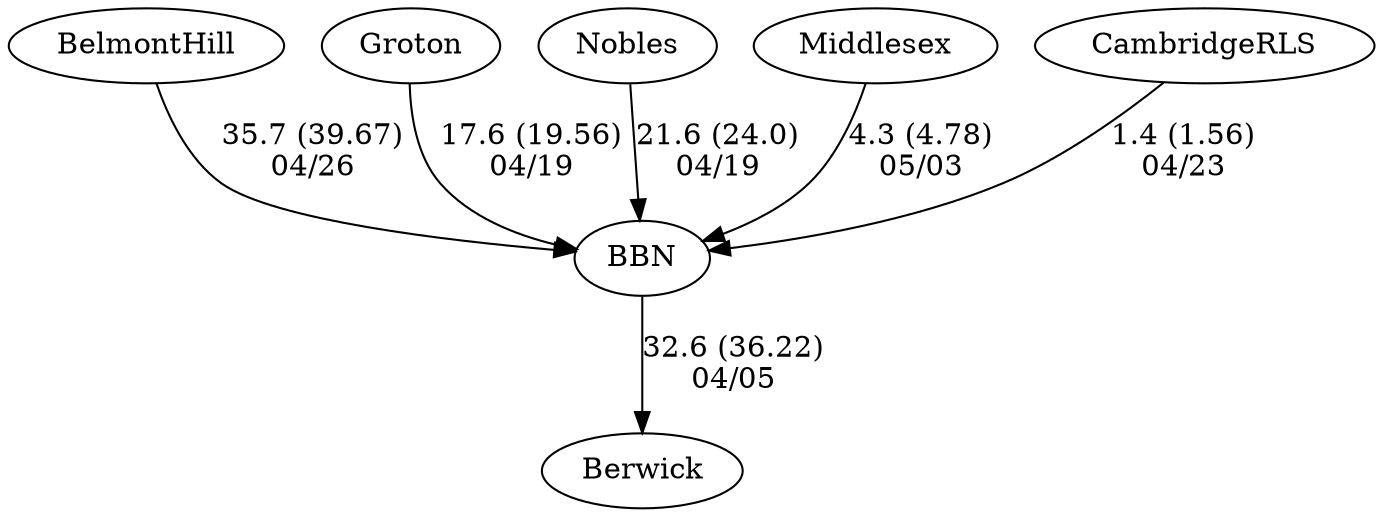 digraph boys2foursBBN {BelmontHill [URL="boys2foursBBNBelmontHill.html"];Groton [URL="boys2foursBBNGroton.html"];Nobles [URL="boys2foursBBNNobles.html"];Middlesex [URL="boys2foursBBNMiddlesex.html"];CambridgeRLS [URL="boys2foursBBNCambridgeRLS.html"];Berwick [URL="boys2foursBBNBerwick.html"];BBN [URL="boys2foursBBNBBN.html"];BBN -> Berwick[label="32.6 (36.22)
04/05", weight="68", tooltip="NEIRA Boys & Girls Fours,BB&N vs. Berwick Academy			
Distance: 1350 Conditions: Overall very good conditions and flat water. Very slight cross wind but consistent for all races. Thanks to Berwick for making the trip!
None", URL="https://www.row2k.com/results/resultspage.cfm?UID=CE456225129ACDB361E1BEAB29CB57A4&cat=5", random="random"]; 
Nobles -> BBN[label="21.6 (24.0)
04/19", weight="79", tooltip="NEIRA Boys & Girls Fours,BB&N, Nobles and Groton			
Distance: 1350 Conditions: Moderate crosswind at the start growing stronger throughout the course. Comments: 5th and 6th boats often started 1-2 lengths ahead of the line. The 7th and 8th boats raced on the JV course between Northeastern and Eliot Bridge. Boys 7th/8th boats combined into an 8. Thank to Nobles and Groton for making the trip! 
Boys 7th/8th - Nobles 2:49, BB&N 3:05
Girls 8th - BB&N 3:11, Nobles 3:17
Girls 7th - 3:24.32, BB&N 3:32.06
None", URL="https://www.row2k.com/results/resultspage.cfm?UID=74320C9FA98FF40EF58ED5364AA5D062&cat=5", random="random"]; 
Groton -> BBN[label="17.6 (19.56)
04/19", weight="83", tooltip="NEIRA Boys & Girls Fours,BB&N, Nobles and Groton			
Distance: 1350 Conditions: Moderate crosswind at the start growing stronger throughout the course. Comments: 5th and 6th boats often started 1-2 lengths ahead of the line. The 7th and 8th boats raced on the JV course between Northeastern and Eliot Bridge. Boys 7th/8th boats combined into an 8. Thank to Nobles and Groton for making the trip! 
Boys 7th/8th - Nobles 2:49, BB&N 3:05
Girls 8th - BB&N 3:11, Nobles 3:17
Girls 7th - 3:24.32, BB&N 3:32.06
None", URL="https://www.row2k.com/results/resultspage.cfm?UID=74320C9FA98FF40EF58ED5364AA5D062&cat=5", random="random"]; 
Middlesex -> BBN[label="4.3 (4.78)
05/03", weight="96", tooltip="NEIRA Boys Fours, BB&N vs. Middlesex			
Distance: 1350 Conditions: Strong headwind (~20 mph) with occasional whitecaps throughout racing, getting stronger towards the finish line. The wind seemed to lighten up a little at the start of the 1st boat race. Order of racing was 4, 3, 2, 1. Comments: The wind made it challenging for all coxswains to maintain good courses. In the last 300 meters of the 3rd boat race, both teams veered off course a bit such that they ended up in each other's lane. It did not impact margin or finish order. 
In the last 200 meters of the 1st boat race, both coxswains steered slightly towards each other, causing them to get very close to oars clashing a couple of times but never made contact with each other. Puddles overlapped for about 5 strokes. This did not alter order of finish but may have impacted the margin. Thanks to Middlesex for making the trip and toughing out the wind!
None", URL="https://www.row2k.com/results/resultspage.cfm?UID=A1B18FFDBF0CE8C0AEA37E726ACFEA18&cat=1", random="random"]; 
CambridgeRLS -> BBN[label="1.4 (1.56)
04/23", weight="99", tooltip="NEIRA Boys Fours, BB&N, CRLS and Thayer (Mayor's Cup)			
Distance: 1350 Conditions: Slight cross tailwind getting stronger throughout the afternoon. Order of races 4, 3, 2, 1. Thanks to Thayer for making the trip! Comments: During the last 250m of the 3rd boat race, the Charles River Cruise Ship was coming upstream causing both coxswains to divert their course slightly to starboard. The coxswains handled it quite well, and it did not impact order of finish. 
During the last 300m of the 1st boat race, CRLS veered strongly to starboard cutting across into BB&N's lane and causing BB&N to alter their course slightly and steer to avoid a collision. CRLS continued to move to starboard, ending up about 2-3 lanes over from where they started. It is unclear whether this altered order of finish. Given how close the margin was and the lane violation by CRLS, the coaches mutually decided not to award the Mayor's Cup (the winner of the 1st boat race) to either team, but to award the Cup later this season to whichever team finishes in a higher seed at the NEIRA regatta.
None", URL="https://www.row2k.com/results/resultspage.cfm?UID=70A75824096A2554B9F78A0E50641458&cat=1", random="random"]; 
BelmontHill -> BBN[label="35.7 (39.67)
04/26", weight="65", tooltip="NEIRA Boys Fours, The Ducey Cup: Belmont Hill vs. BB&N			
Distance: 1350m Conditions: consistent very strong headwind throughout all racing, heavy rain through the first four races that stopped for the 1st boat race. Comments: Very unpleasant conditions.
Strong work from all coxswains.
Congratulations to Belmont Hill for retaining the Ducey Cup
None", URL="https://www.row2k.com/results/resultspage.cfm?UID=B56AB407BA623AA1D7BCFB6B746B1FC8&cat=1", random="random"]}